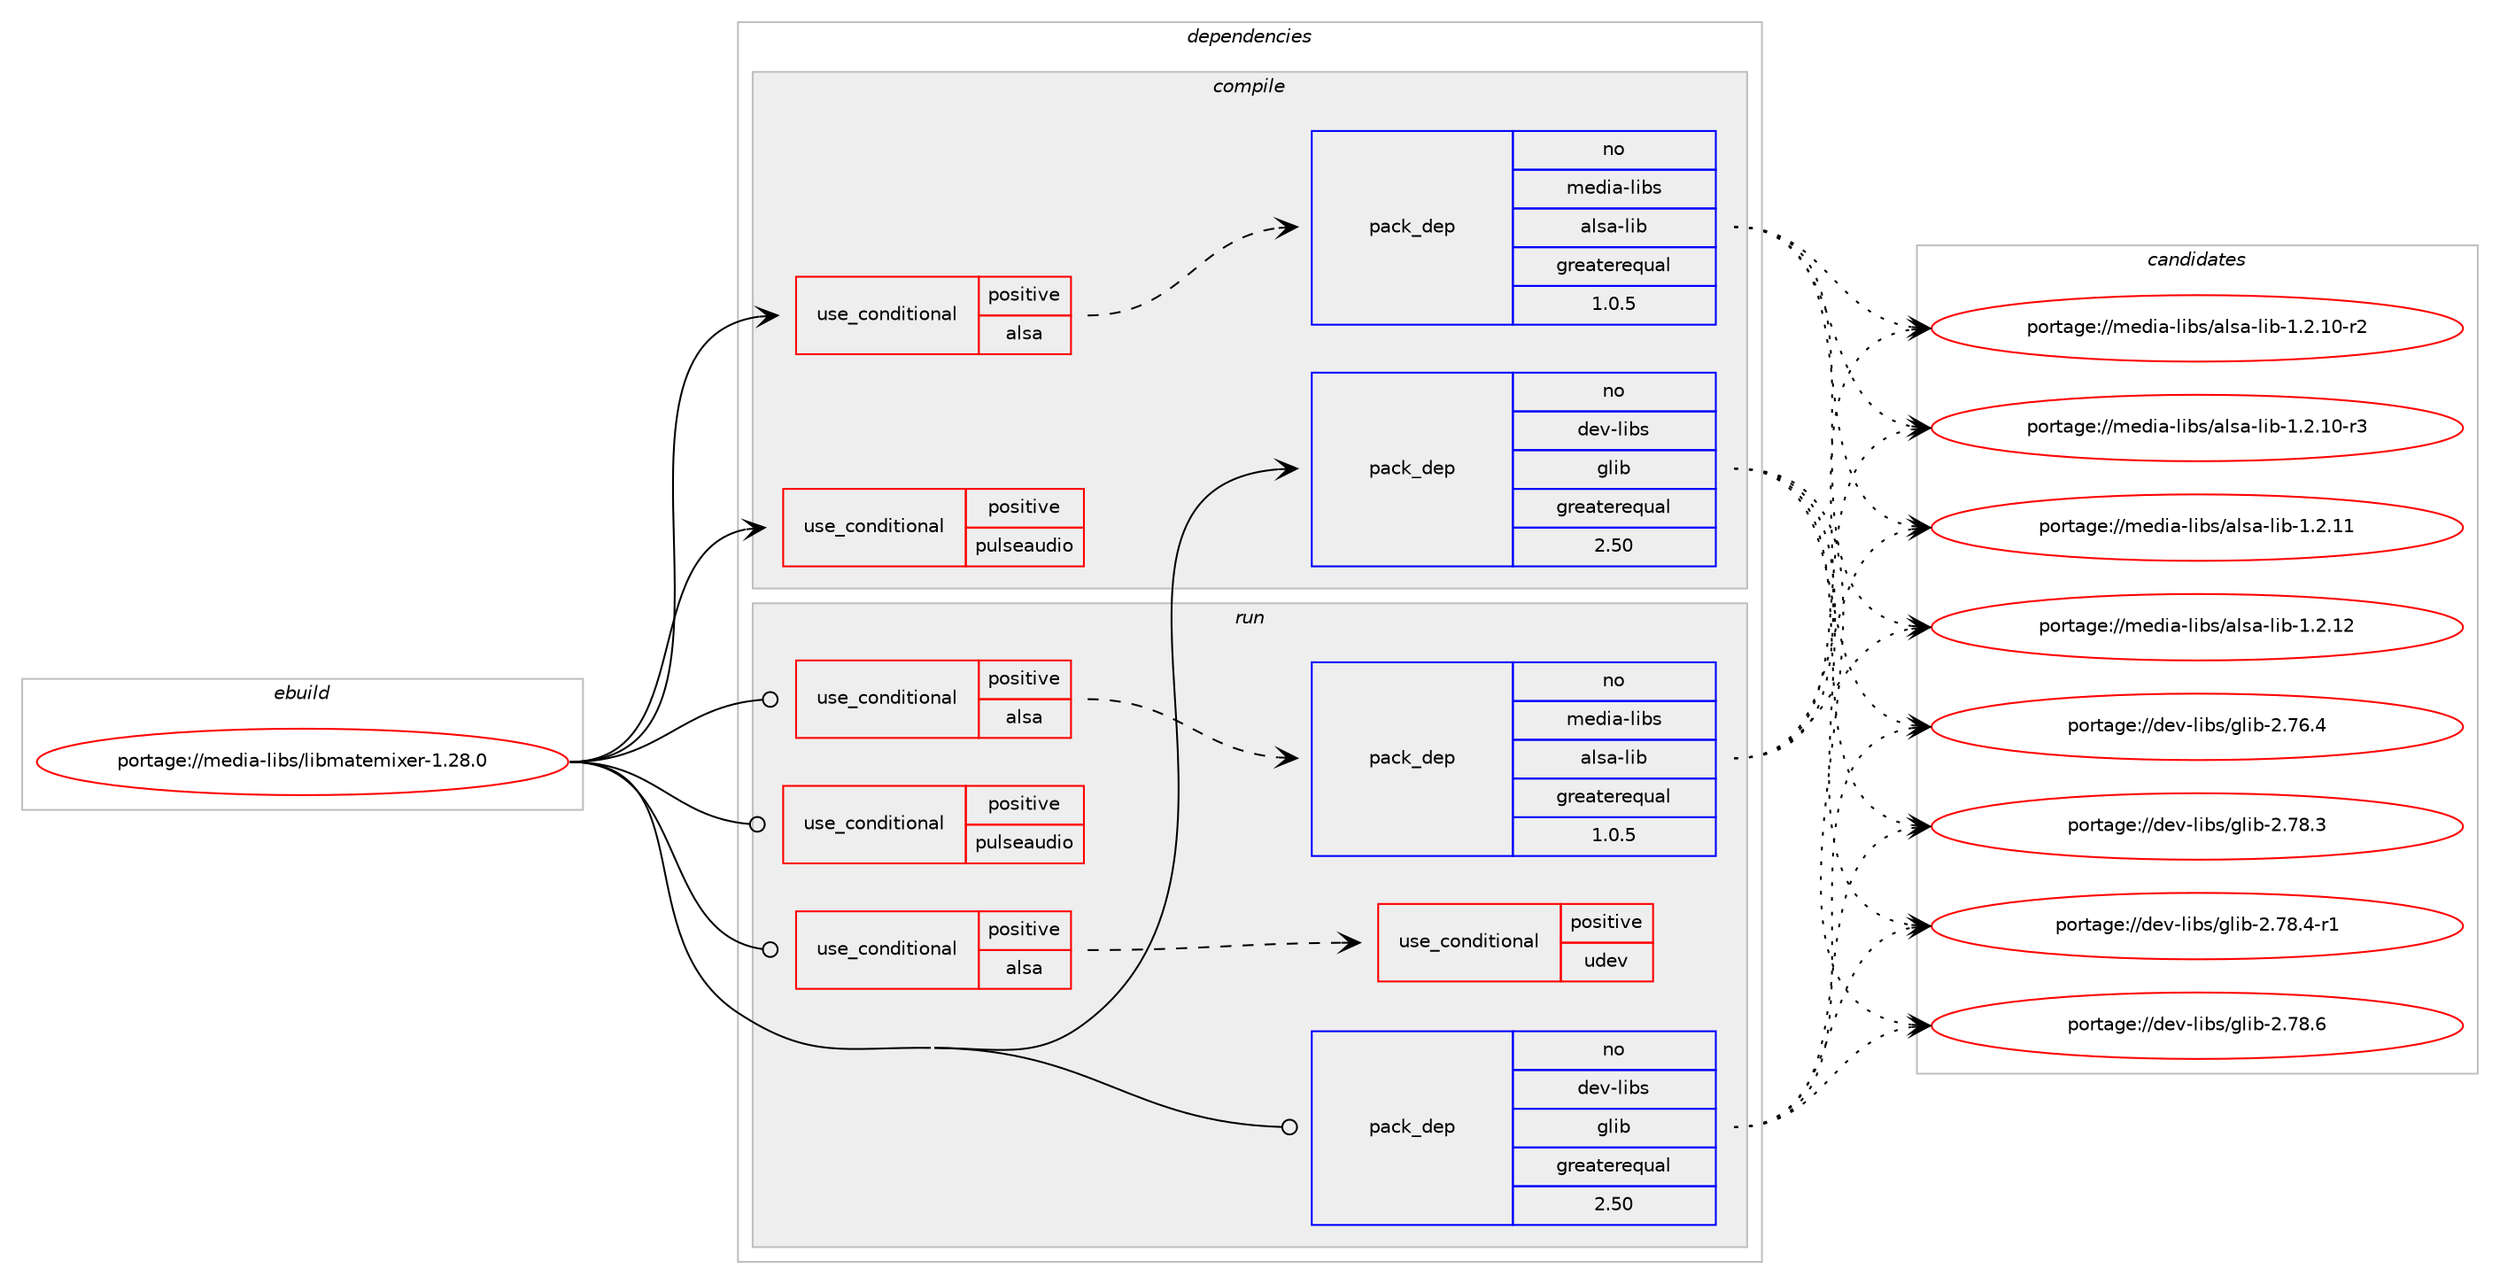 digraph prolog {

# *************
# Graph options
# *************

newrank=true;
concentrate=true;
compound=true;
graph [rankdir=LR,fontname=Helvetica,fontsize=10,ranksep=1.5];#, ranksep=2.5, nodesep=0.2];
edge  [arrowhead=vee];
node  [fontname=Helvetica,fontsize=10];

# **********
# The ebuild
# **********

subgraph cluster_leftcol {
color=gray;
rank=same;
label=<<i>ebuild</i>>;
id [label="portage://media-libs/libmatemixer-1.28.0", color=red, width=4, href="../media-libs/libmatemixer-1.28.0.svg"];
}

# ****************
# The dependencies
# ****************

subgraph cluster_midcol {
color=gray;
label=<<i>dependencies</i>>;
subgraph cluster_compile {
fillcolor="#eeeeee";
style=filled;
label=<<i>compile</i>>;
subgraph cond74001 {
dependency155922 [label=<<TABLE BORDER="0" CELLBORDER="1" CELLSPACING="0" CELLPADDING="4"><TR><TD ROWSPAN="3" CELLPADDING="10">use_conditional</TD></TR><TR><TD>positive</TD></TR><TR><TD>alsa</TD></TR></TABLE>>, shape=none, color=red];
subgraph pack79607 {
dependency155923 [label=<<TABLE BORDER="0" CELLBORDER="1" CELLSPACING="0" CELLPADDING="4" WIDTH="220"><TR><TD ROWSPAN="6" CELLPADDING="30">pack_dep</TD></TR><TR><TD WIDTH="110">no</TD></TR><TR><TD>media-libs</TD></TR><TR><TD>alsa-lib</TD></TR><TR><TD>greaterequal</TD></TR><TR><TD>1.0.5</TD></TR></TABLE>>, shape=none, color=blue];
}
dependency155922:e -> dependency155923:w [weight=20,style="dashed",arrowhead="vee"];
}
id:e -> dependency155922:w [weight=20,style="solid",arrowhead="vee"];
subgraph cond74002 {
dependency155924 [label=<<TABLE BORDER="0" CELLBORDER="1" CELLSPACING="0" CELLPADDING="4"><TR><TD ROWSPAN="3" CELLPADDING="10">use_conditional</TD></TR><TR><TD>positive</TD></TR><TR><TD>pulseaudio</TD></TR></TABLE>>, shape=none, color=red];
# *** BEGIN UNKNOWN DEPENDENCY TYPE (TODO) ***
# dependency155924 -> package_dependency(portage://media-libs/libmatemixer-1.28.0,install,no,media-libs,libpulse,none,[,,],[],[use(enable(glib),none)])
# *** END UNKNOWN DEPENDENCY TYPE (TODO) ***

}
id:e -> dependency155924:w [weight=20,style="solid",arrowhead="vee"];
subgraph pack79608 {
dependency155925 [label=<<TABLE BORDER="0" CELLBORDER="1" CELLSPACING="0" CELLPADDING="4" WIDTH="220"><TR><TD ROWSPAN="6" CELLPADDING="30">pack_dep</TD></TR><TR><TD WIDTH="110">no</TD></TR><TR><TD>dev-libs</TD></TR><TR><TD>glib</TD></TR><TR><TD>greaterequal</TD></TR><TR><TD>2.50</TD></TR></TABLE>>, shape=none, color=blue];
}
id:e -> dependency155925:w [weight=20,style="solid",arrowhead="vee"];
# *** BEGIN UNKNOWN DEPENDENCY TYPE (TODO) ***
# id -> package_dependency(portage://media-libs/libmatemixer-1.28.0,install,no,virtual,libintl,none,[,,],[],[])
# *** END UNKNOWN DEPENDENCY TYPE (TODO) ***

}
subgraph cluster_compileandrun {
fillcolor="#eeeeee";
style=filled;
label=<<i>compile and run</i>>;
}
subgraph cluster_run {
fillcolor="#eeeeee";
style=filled;
label=<<i>run</i>>;
subgraph cond74003 {
dependency155926 [label=<<TABLE BORDER="0" CELLBORDER="1" CELLSPACING="0" CELLPADDING="4"><TR><TD ROWSPAN="3" CELLPADDING="10">use_conditional</TD></TR><TR><TD>positive</TD></TR><TR><TD>alsa</TD></TR></TABLE>>, shape=none, color=red];
subgraph cond74004 {
dependency155927 [label=<<TABLE BORDER="0" CELLBORDER="1" CELLSPACING="0" CELLPADDING="4"><TR><TD ROWSPAN="3" CELLPADDING="10">use_conditional</TD></TR><TR><TD>positive</TD></TR><TR><TD>udev</TD></TR></TABLE>>, shape=none, color=red];
# *** BEGIN UNKNOWN DEPENDENCY TYPE (TODO) ***
# dependency155927 -> package_dependency(portage://media-libs/libmatemixer-1.28.0,run,no,virtual,libudev,none,[,,],any_same_slot,[])
# *** END UNKNOWN DEPENDENCY TYPE (TODO) ***

}
dependency155926:e -> dependency155927:w [weight=20,style="dashed",arrowhead="vee"];
}
id:e -> dependency155926:w [weight=20,style="solid",arrowhead="odot"];
subgraph cond74005 {
dependency155928 [label=<<TABLE BORDER="0" CELLBORDER="1" CELLSPACING="0" CELLPADDING="4"><TR><TD ROWSPAN="3" CELLPADDING="10">use_conditional</TD></TR><TR><TD>positive</TD></TR><TR><TD>alsa</TD></TR></TABLE>>, shape=none, color=red];
subgraph pack79609 {
dependency155929 [label=<<TABLE BORDER="0" CELLBORDER="1" CELLSPACING="0" CELLPADDING="4" WIDTH="220"><TR><TD ROWSPAN="6" CELLPADDING="30">pack_dep</TD></TR><TR><TD WIDTH="110">no</TD></TR><TR><TD>media-libs</TD></TR><TR><TD>alsa-lib</TD></TR><TR><TD>greaterequal</TD></TR><TR><TD>1.0.5</TD></TR></TABLE>>, shape=none, color=blue];
}
dependency155928:e -> dependency155929:w [weight=20,style="dashed",arrowhead="vee"];
}
id:e -> dependency155928:w [weight=20,style="solid",arrowhead="odot"];
subgraph cond74006 {
dependency155930 [label=<<TABLE BORDER="0" CELLBORDER="1" CELLSPACING="0" CELLPADDING="4"><TR><TD ROWSPAN="3" CELLPADDING="10">use_conditional</TD></TR><TR><TD>positive</TD></TR><TR><TD>pulseaudio</TD></TR></TABLE>>, shape=none, color=red];
# *** BEGIN UNKNOWN DEPENDENCY TYPE (TODO) ***
# dependency155930 -> package_dependency(portage://media-libs/libmatemixer-1.28.0,run,no,media-libs,libpulse,none,[,,],[],[use(enable(glib),none)])
# *** END UNKNOWN DEPENDENCY TYPE (TODO) ***

}
id:e -> dependency155930:w [weight=20,style="solid",arrowhead="odot"];
subgraph pack79610 {
dependency155931 [label=<<TABLE BORDER="0" CELLBORDER="1" CELLSPACING="0" CELLPADDING="4" WIDTH="220"><TR><TD ROWSPAN="6" CELLPADDING="30">pack_dep</TD></TR><TR><TD WIDTH="110">no</TD></TR><TR><TD>dev-libs</TD></TR><TR><TD>glib</TD></TR><TR><TD>greaterequal</TD></TR><TR><TD>2.50</TD></TR></TABLE>>, shape=none, color=blue];
}
id:e -> dependency155931:w [weight=20,style="solid",arrowhead="odot"];
# *** BEGIN UNKNOWN DEPENDENCY TYPE (TODO) ***
# id -> package_dependency(portage://media-libs/libmatemixer-1.28.0,run,no,virtual,libintl,none,[,,],[],[])
# *** END UNKNOWN DEPENDENCY TYPE (TODO) ***

}
}

# **************
# The candidates
# **************

subgraph cluster_choices {
rank=same;
color=gray;
label=<<i>candidates</i>>;

subgraph choice79607 {
color=black;
nodesep=1;
choice1091011001059745108105981154797108115974510810598454946504649484511450 [label="portage://media-libs/alsa-lib-1.2.10-r2", color=red, width=4,href="../media-libs/alsa-lib-1.2.10-r2.svg"];
choice1091011001059745108105981154797108115974510810598454946504649484511451 [label="portage://media-libs/alsa-lib-1.2.10-r3", color=red, width=4,href="../media-libs/alsa-lib-1.2.10-r3.svg"];
choice109101100105974510810598115479710811597451081059845494650464949 [label="portage://media-libs/alsa-lib-1.2.11", color=red, width=4,href="../media-libs/alsa-lib-1.2.11.svg"];
choice109101100105974510810598115479710811597451081059845494650464950 [label="portage://media-libs/alsa-lib-1.2.12", color=red, width=4,href="../media-libs/alsa-lib-1.2.12.svg"];
dependency155923:e -> choice1091011001059745108105981154797108115974510810598454946504649484511450:w [style=dotted,weight="100"];
dependency155923:e -> choice1091011001059745108105981154797108115974510810598454946504649484511451:w [style=dotted,weight="100"];
dependency155923:e -> choice109101100105974510810598115479710811597451081059845494650464949:w [style=dotted,weight="100"];
dependency155923:e -> choice109101100105974510810598115479710811597451081059845494650464950:w [style=dotted,weight="100"];
}
subgraph choice79608 {
color=black;
nodesep=1;
choice1001011184510810598115471031081059845504655544652 [label="portage://dev-libs/glib-2.76.4", color=red, width=4,href="../dev-libs/glib-2.76.4.svg"];
choice1001011184510810598115471031081059845504655564651 [label="portage://dev-libs/glib-2.78.3", color=red, width=4,href="../dev-libs/glib-2.78.3.svg"];
choice10010111845108105981154710310810598455046555646524511449 [label="portage://dev-libs/glib-2.78.4-r1", color=red, width=4,href="../dev-libs/glib-2.78.4-r1.svg"];
choice1001011184510810598115471031081059845504655564654 [label="portage://dev-libs/glib-2.78.6", color=red, width=4,href="../dev-libs/glib-2.78.6.svg"];
dependency155925:e -> choice1001011184510810598115471031081059845504655544652:w [style=dotted,weight="100"];
dependency155925:e -> choice1001011184510810598115471031081059845504655564651:w [style=dotted,weight="100"];
dependency155925:e -> choice10010111845108105981154710310810598455046555646524511449:w [style=dotted,weight="100"];
dependency155925:e -> choice1001011184510810598115471031081059845504655564654:w [style=dotted,weight="100"];
}
subgraph choice79609 {
color=black;
nodesep=1;
choice1091011001059745108105981154797108115974510810598454946504649484511450 [label="portage://media-libs/alsa-lib-1.2.10-r2", color=red, width=4,href="../media-libs/alsa-lib-1.2.10-r2.svg"];
choice1091011001059745108105981154797108115974510810598454946504649484511451 [label="portage://media-libs/alsa-lib-1.2.10-r3", color=red, width=4,href="../media-libs/alsa-lib-1.2.10-r3.svg"];
choice109101100105974510810598115479710811597451081059845494650464949 [label="portage://media-libs/alsa-lib-1.2.11", color=red, width=4,href="../media-libs/alsa-lib-1.2.11.svg"];
choice109101100105974510810598115479710811597451081059845494650464950 [label="portage://media-libs/alsa-lib-1.2.12", color=red, width=4,href="../media-libs/alsa-lib-1.2.12.svg"];
dependency155929:e -> choice1091011001059745108105981154797108115974510810598454946504649484511450:w [style=dotted,weight="100"];
dependency155929:e -> choice1091011001059745108105981154797108115974510810598454946504649484511451:w [style=dotted,weight="100"];
dependency155929:e -> choice109101100105974510810598115479710811597451081059845494650464949:w [style=dotted,weight="100"];
dependency155929:e -> choice109101100105974510810598115479710811597451081059845494650464950:w [style=dotted,weight="100"];
}
subgraph choice79610 {
color=black;
nodesep=1;
choice1001011184510810598115471031081059845504655544652 [label="portage://dev-libs/glib-2.76.4", color=red, width=4,href="../dev-libs/glib-2.76.4.svg"];
choice1001011184510810598115471031081059845504655564651 [label="portage://dev-libs/glib-2.78.3", color=red, width=4,href="../dev-libs/glib-2.78.3.svg"];
choice10010111845108105981154710310810598455046555646524511449 [label="portage://dev-libs/glib-2.78.4-r1", color=red, width=4,href="../dev-libs/glib-2.78.4-r1.svg"];
choice1001011184510810598115471031081059845504655564654 [label="portage://dev-libs/glib-2.78.6", color=red, width=4,href="../dev-libs/glib-2.78.6.svg"];
dependency155931:e -> choice1001011184510810598115471031081059845504655544652:w [style=dotted,weight="100"];
dependency155931:e -> choice1001011184510810598115471031081059845504655564651:w [style=dotted,weight="100"];
dependency155931:e -> choice10010111845108105981154710310810598455046555646524511449:w [style=dotted,weight="100"];
dependency155931:e -> choice1001011184510810598115471031081059845504655564654:w [style=dotted,weight="100"];
}
}

}
